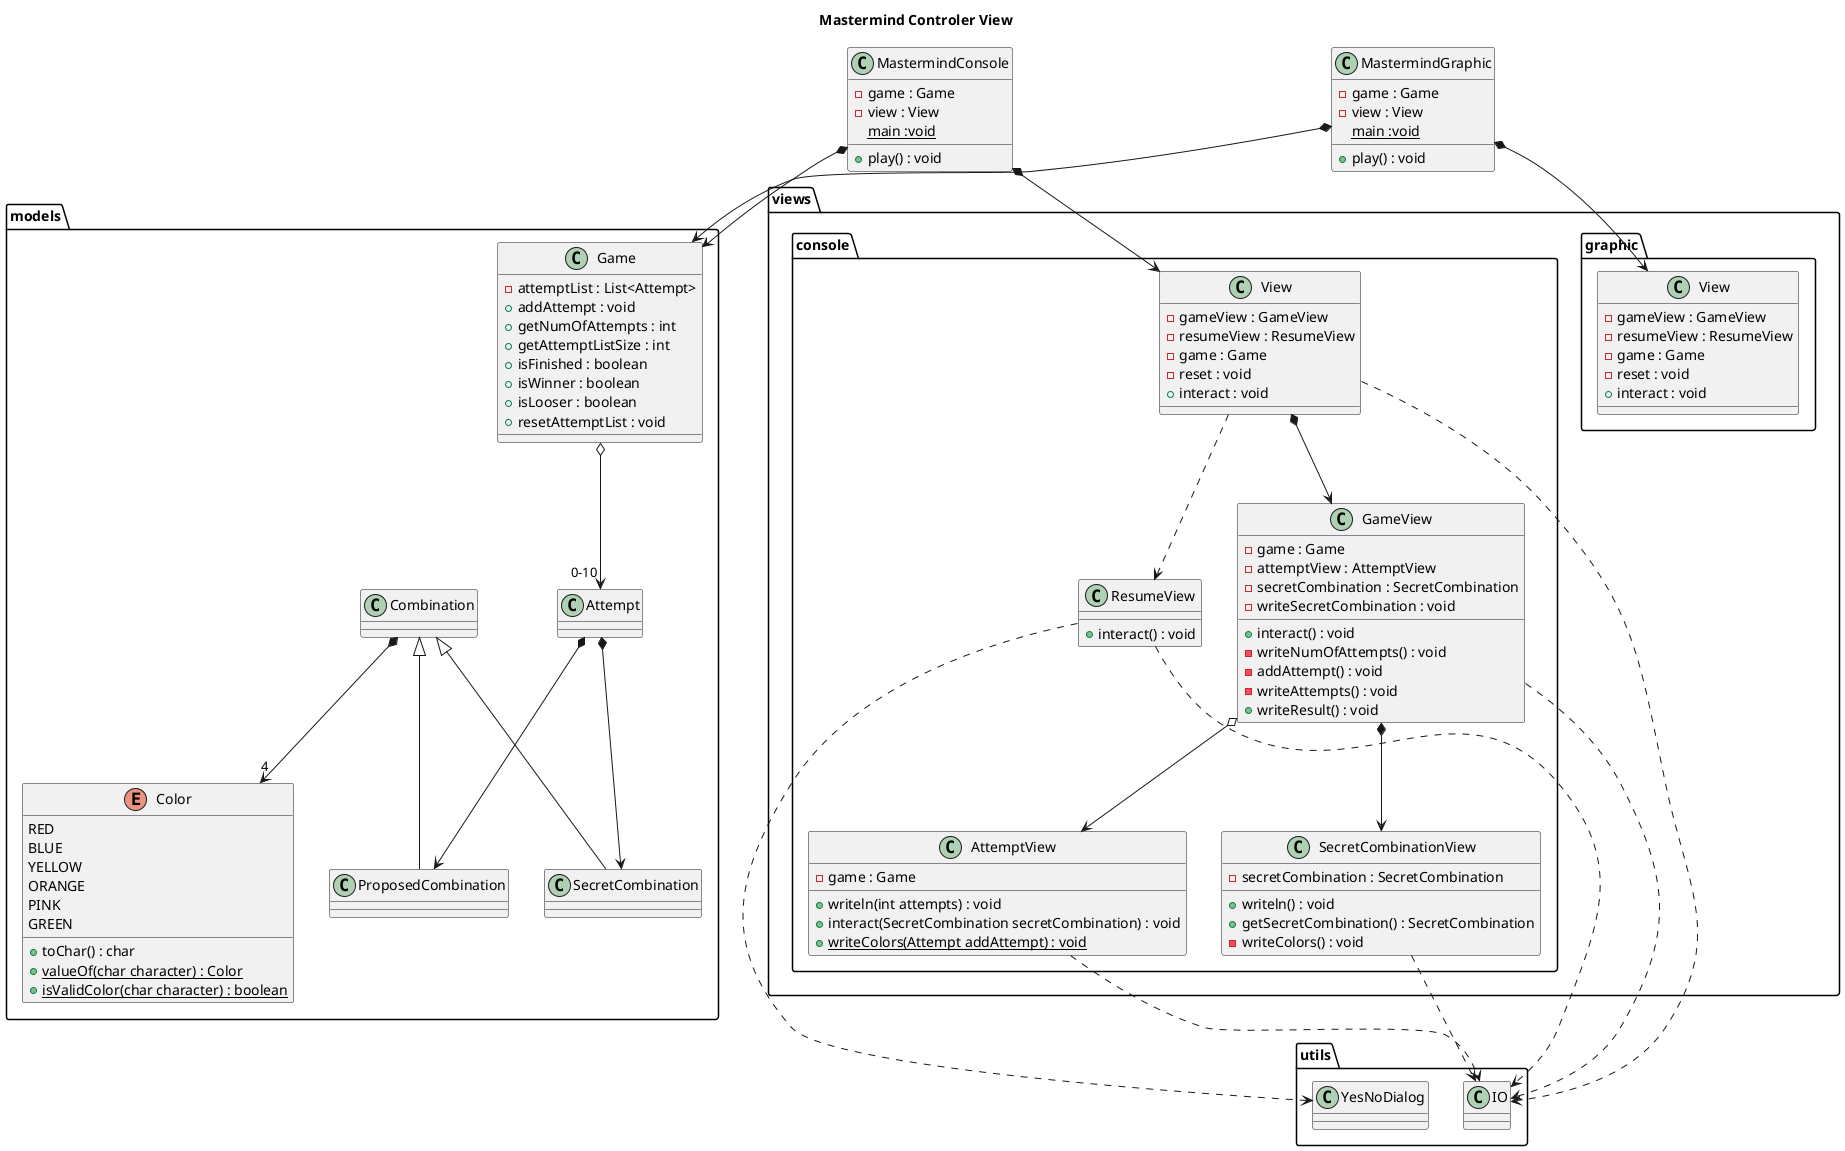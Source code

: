 @startuml

title Mastermind Controler View

class MastermindConsole{
- game : Game
- view : View
+ play() : void
{static} main :void
}
MastermindConsole *--> models.Game
MastermindConsole *--> views.console.View
class MastermindGraphic{
- game : Game
- view : View
+ play() : void
{static} main :void
}
MastermindGraphic *--> models.Game
MastermindGraphic *--> views.graphic.View


namespace views.graphic{
class View{
- gameView : GameView
- resumeView : ResumeView
- game : Game
- reset : void
+ interact : void
}
}
namespace views.console{
class View{
- gameView : GameView
- resumeView : ResumeView
- game : Game
- reset : void
+ interact : void
}
class GameView{
- game : Game
- attemptView : AttemptView
- secretCombination : SecretCombination
+ interact() : void
- writeNumOfAttempts() : void
- writeSecretCombination : void
- addAttempt() : void
- writeAttempts() : void
+ writeResult() : void
}
class ResumeView{
+ interact() : void
}
class AttemptView{
- game : Game
+ writeln(int attempts) : void
+ interact(SecretCombination secretCombination) : void
+{static} writeColors(Attempt addAttempt) : void
}
class SecretCombinationView{
- secretCombination : SecretCombination
+ writeln() : void
+ getSecretCombination() : SecretCombination
- writeColors() : void
}
View *--> GameView
View ..> ResumeView
GameView o--> AttemptView
GameView *--> SecretCombinationView
}

namespace models{
Enum Color{
RED
BLUE
YELLOW
ORANGE
PINK
GREEN
+ toChar() : char
+ {static} valueOf(char character) : Color
+ {static} isValidColor(char character) : boolean
}
class Game{
- attemptList : List<Attempt>
+ addAttempt : void
+ getNumOfAttempts : int
+ getAttemptListSize : int
+ isFinished : boolean
+ isWinner : boolean
+ isLooser : boolean
+ resetAttemptList : void
}
Game o-->"0-10" Attempt
Attempt *--> ProposedCombination
Attempt *--> SecretCombination
Combination <|-down- ProposedCombination
Combination <|-down- SecretCombination
Combination *-->"4" Color
}

namespace utils{
views.console.View ..> IO
views.console.GameView ..> IO
views.console.ResumeView ..> IO
views.console.SecretCombinationView ..> IO
views.console.AttemptView ..> IO
views.console.ResumeView ..> YesNoDialog

}
@enduml